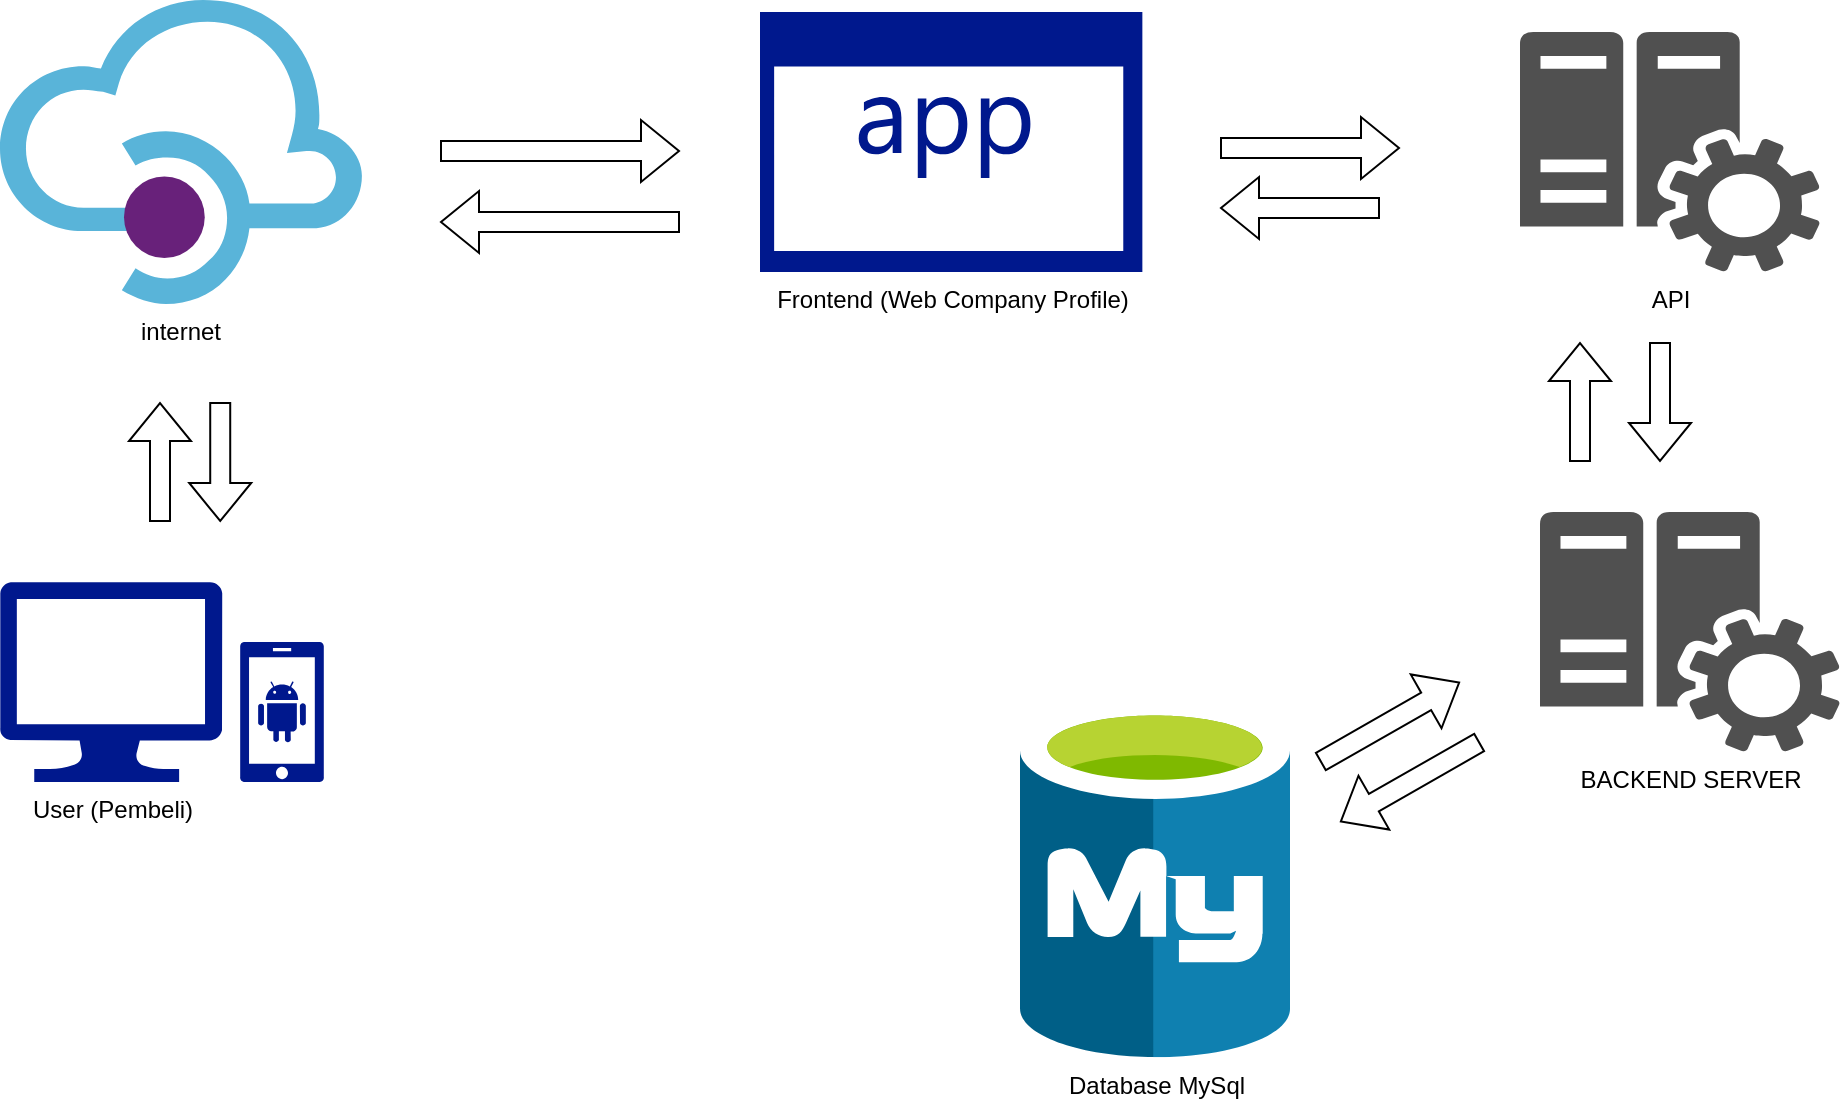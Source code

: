 <mxfile version="21.3.7" type="github">
  <diagram name="Page-1" id="KcvUk4ELhtfDF2DfxyxL">
    <mxGraphModel dx="1434" dy="750" grid="1" gridSize="10" guides="1" tooltips="1" connect="1" arrows="1" fold="1" page="1" pageScale="1" pageWidth="1100" pageHeight="850" math="0" shadow="0">
      <root>
        <mxCell id="0" />
        <mxCell id="1" parent="0" />
        <mxCell id="DtAmU9XuA0YXFzoAeds8-1" value="User (Pembeli)" style="sketch=0;aspect=fixed;pointerEvents=1;shadow=0;dashed=0;html=1;strokeColor=none;labelPosition=center;verticalLabelPosition=bottom;verticalAlign=top;align=center;fillColor=#00188D;shape=mxgraph.azure.computer" vertex="1" parent="1">
          <mxGeometry x="60" y="340" width="111.11" height="100" as="geometry" />
        </mxCell>
        <mxCell id="DtAmU9XuA0YXFzoAeds8-2" value="" style="sketch=0;aspect=fixed;pointerEvents=1;shadow=0;dashed=0;html=1;strokeColor=none;labelPosition=center;verticalLabelPosition=bottom;verticalAlign=top;align=center;fillColor=#00188D;shape=mxgraph.mscae.enterprise.android_phone" vertex="1" parent="1">
          <mxGeometry x="180" y="370" width="42" height="70" as="geometry" />
        </mxCell>
        <mxCell id="DtAmU9XuA0YXFzoAeds8-3" value="Frontend (Web Company Profile)" style="sketch=0;aspect=fixed;pointerEvents=1;shadow=0;dashed=0;html=1;strokeColor=none;labelPosition=center;verticalLabelPosition=bottom;verticalAlign=top;align=center;fillColor=#00188D;shape=mxgraph.mscae.enterprise.application" vertex="1" parent="1">
          <mxGeometry x="440" y="55" width="191.18" height="130" as="geometry" />
        </mxCell>
        <mxCell id="DtAmU9XuA0YXFzoAeds8-4" value="internet" style="image;sketch=0;aspect=fixed;html=1;points=[];align=center;fontSize=12;image=img/lib/mscae/API_Management.svg;" vertex="1" parent="1">
          <mxGeometry x="60" y="49" width="180.95" height="152" as="geometry" />
        </mxCell>
        <mxCell id="DtAmU9XuA0YXFzoAeds8-5" value="API" style="sketch=0;pointerEvents=1;shadow=0;dashed=0;html=1;strokeColor=none;labelPosition=center;verticalLabelPosition=bottom;verticalAlign=top;align=center;fillColor=#505050;shape=mxgraph.mscae.oms.config_assessment" vertex="1" parent="1">
          <mxGeometry x="820" y="65" width="150" height="120" as="geometry" />
        </mxCell>
        <mxCell id="DtAmU9XuA0YXFzoAeds8-7" value="" style="shape=flexArrow;endArrow=classic;html=1;rounded=0;" edge="1" parent="1">
          <mxGeometry width="50" height="50" relative="1" as="geometry">
            <mxPoint x="140" y="310" as="sourcePoint" />
            <mxPoint x="140" y="250" as="targetPoint" />
          </mxGeometry>
        </mxCell>
        <mxCell id="DtAmU9XuA0YXFzoAeds8-8" value="" style="shape=flexArrow;endArrow=classic;html=1;rounded=0;" edge="1" parent="1">
          <mxGeometry width="50" height="50" relative="1" as="geometry">
            <mxPoint x="280" y="124.5" as="sourcePoint" />
            <mxPoint x="400" y="124.5" as="targetPoint" />
          </mxGeometry>
        </mxCell>
        <mxCell id="DtAmU9XuA0YXFzoAeds8-9" value="" style="shape=flexArrow;endArrow=classic;html=1;rounded=0;" edge="1" parent="1">
          <mxGeometry width="50" height="50" relative="1" as="geometry">
            <mxPoint x="670" y="123" as="sourcePoint" />
            <mxPoint x="760" y="123" as="targetPoint" />
          </mxGeometry>
        </mxCell>
        <mxCell id="DtAmU9XuA0YXFzoAeds8-10" value="BACKEND SERVER" style="sketch=0;pointerEvents=1;shadow=0;dashed=0;html=1;strokeColor=none;labelPosition=center;verticalLabelPosition=bottom;verticalAlign=top;align=center;fillColor=#505050;shape=mxgraph.mscae.oms.config_assessment" vertex="1" parent="1">
          <mxGeometry x="830" y="305" width="150" height="120" as="geometry" />
        </mxCell>
        <mxCell id="DtAmU9XuA0YXFzoAeds8-13" value="Database MySql" style="image;sketch=0;aspect=fixed;html=1;points=[];align=center;fontSize=12;image=img/lib/mscae/Azure_Database_for_MySQL_servers.svg;" vertex="1" parent="1">
          <mxGeometry x="570" y="400" width="135" height="177.63" as="geometry" />
        </mxCell>
        <mxCell id="DtAmU9XuA0YXFzoAeds8-14" value="" style="shape=flexArrow;endArrow=classic;html=1;rounded=0;" edge="1" parent="1">
          <mxGeometry width="50" height="50" relative="1" as="geometry">
            <mxPoint x="800" y="420" as="sourcePoint" />
            <mxPoint x="730" y="460" as="targetPoint" />
          </mxGeometry>
        </mxCell>
        <mxCell id="DtAmU9XuA0YXFzoAeds8-15" value="" style="shape=flexArrow;endArrow=classic;html=1;rounded=0;" edge="1" parent="1">
          <mxGeometry width="50" height="50" relative="1" as="geometry">
            <mxPoint x="890" y="220" as="sourcePoint" />
            <mxPoint x="890" y="280" as="targetPoint" />
          </mxGeometry>
        </mxCell>
        <mxCell id="DtAmU9XuA0YXFzoAeds8-16" value="" style="shape=flexArrow;endArrow=classic;html=1;rounded=0;" edge="1" parent="1">
          <mxGeometry width="50" height="50" relative="1" as="geometry">
            <mxPoint x="720" y="430" as="sourcePoint" />
            <mxPoint x="790" y="390" as="targetPoint" />
          </mxGeometry>
        </mxCell>
        <mxCell id="DtAmU9XuA0YXFzoAeds8-17" value="" style="shape=flexArrow;endArrow=classic;html=1;rounded=0;" edge="1" parent="1">
          <mxGeometry width="50" height="50" relative="1" as="geometry">
            <mxPoint x="850" y="280" as="sourcePoint" />
            <mxPoint x="850" y="220" as="targetPoint" />
          </mxGeometry>
        </mxCell>
        <mxCell id="DtAmU9XuA0YXFzoAeds8-18" value="" style="shape=flexArrow;endArrow=classic;html=1;rounded=0;" edge="1" parent="1">
          <mxGeometry width="50" height="50" relative="1" as="geometry">
            <mxPoint x="750" y="153" as="sourcePoint" />
            <mxPoint x="670" y="153" as="targetPoint" />
          </mxGeometry>
        </mxCell>
        <mxCell id="DtAmU9XuA0YXFzoAeds8-19" value="" style="shape=flexArrow;endArrow=classic;html=1;rounded=0;" edge="1" parent="1">
          <mxGeometry width="50" height="50" relative="1" as="geometry">
            <mxPoint x="400" y="160" as="sourcePoint" />
            <mxPoint x="280" y="160" as="targetPoint" />
          </mxGeometry>
        </mxCell>
        <mxCell id="DtAmU9XuA0YXFzoAeds8-20" value="" style="shape=flexArrow;endArrow=classic;html=1;rounded=0;" edge="1" parent="1">
          <mxGeometry width="50" height="50" relative="1" as="geometry">
            <mxPoint x="170.11" y="250" as="sourcePoint" />
            <mxPoint x="170.11" y="310" as="targetPoint" />
          </mxGeometry>
        </mxCell>
      </root>
    </mxGraphModel>
  </diagram>
</mxfile>
